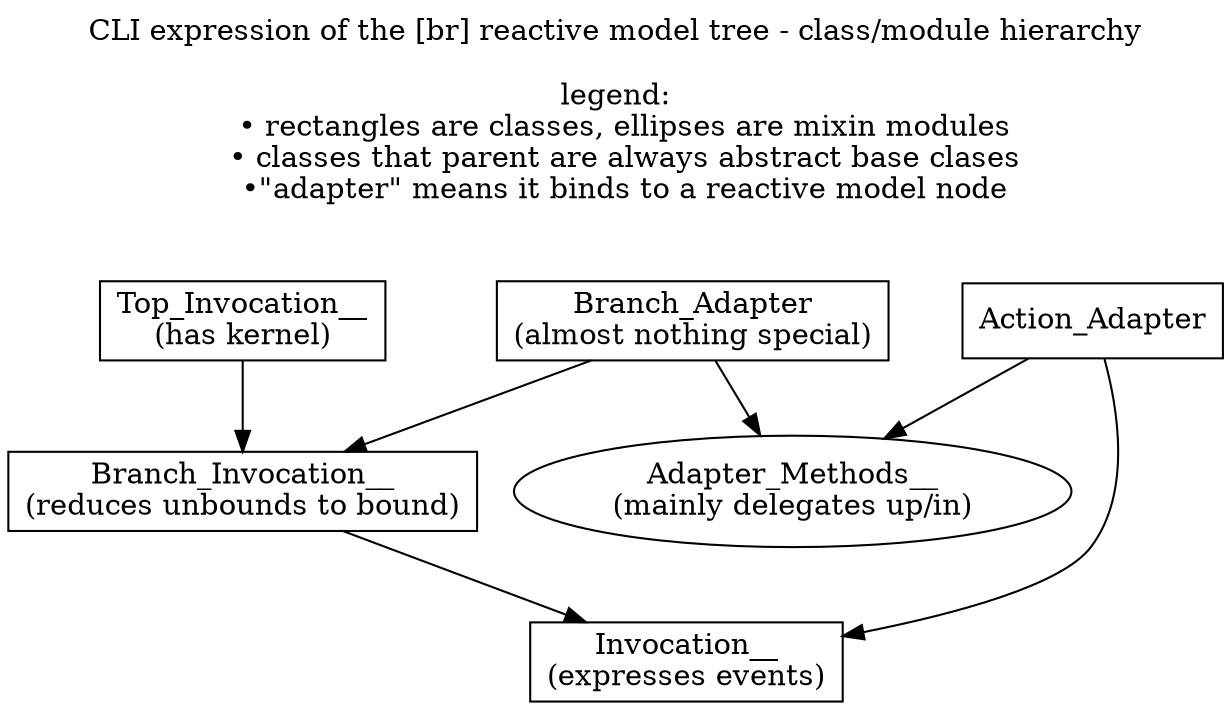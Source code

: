 digraph {

labelloc="t"

label="CLI expression of the [br] reactive model tree - class/module hierarchy

legend:
  • rectangles are classes, ellipses are mixin modules
  • classes that parent are always abstract base clases
  •\"adapter\" means it binds to a reactive model node


"

Top_Invocation__ [ shape=rect label="Top_Invocation__\n(has kernel)" ]

Top_Invocation__ -> Branch_Invocation__

Branch_Invocation__ [ shape=rect label="Branch_Invocation__\n(reduces unbounds to bound)" ]

Branch_Invocation__ -> Invocation__

Invocation__ [ shape=rect label="Invocation__\n(expresses events)" ]

Action_Adapter [ shape=rect ]

Action_Adapter -> Invocation__

Branch_Adapter [ shape=rect label="Branch_Adapter\n(almost nothing special)" ]

Branch_Adapter -> Branch_Invocation__

Adapter_Methods__ [ label="Adapter_Methods__\n(mainly delegates up/in)" ]

Branch_Adapter -> Adapter_Methods__

Action_Adapter -> Adapter_Methods__

}

